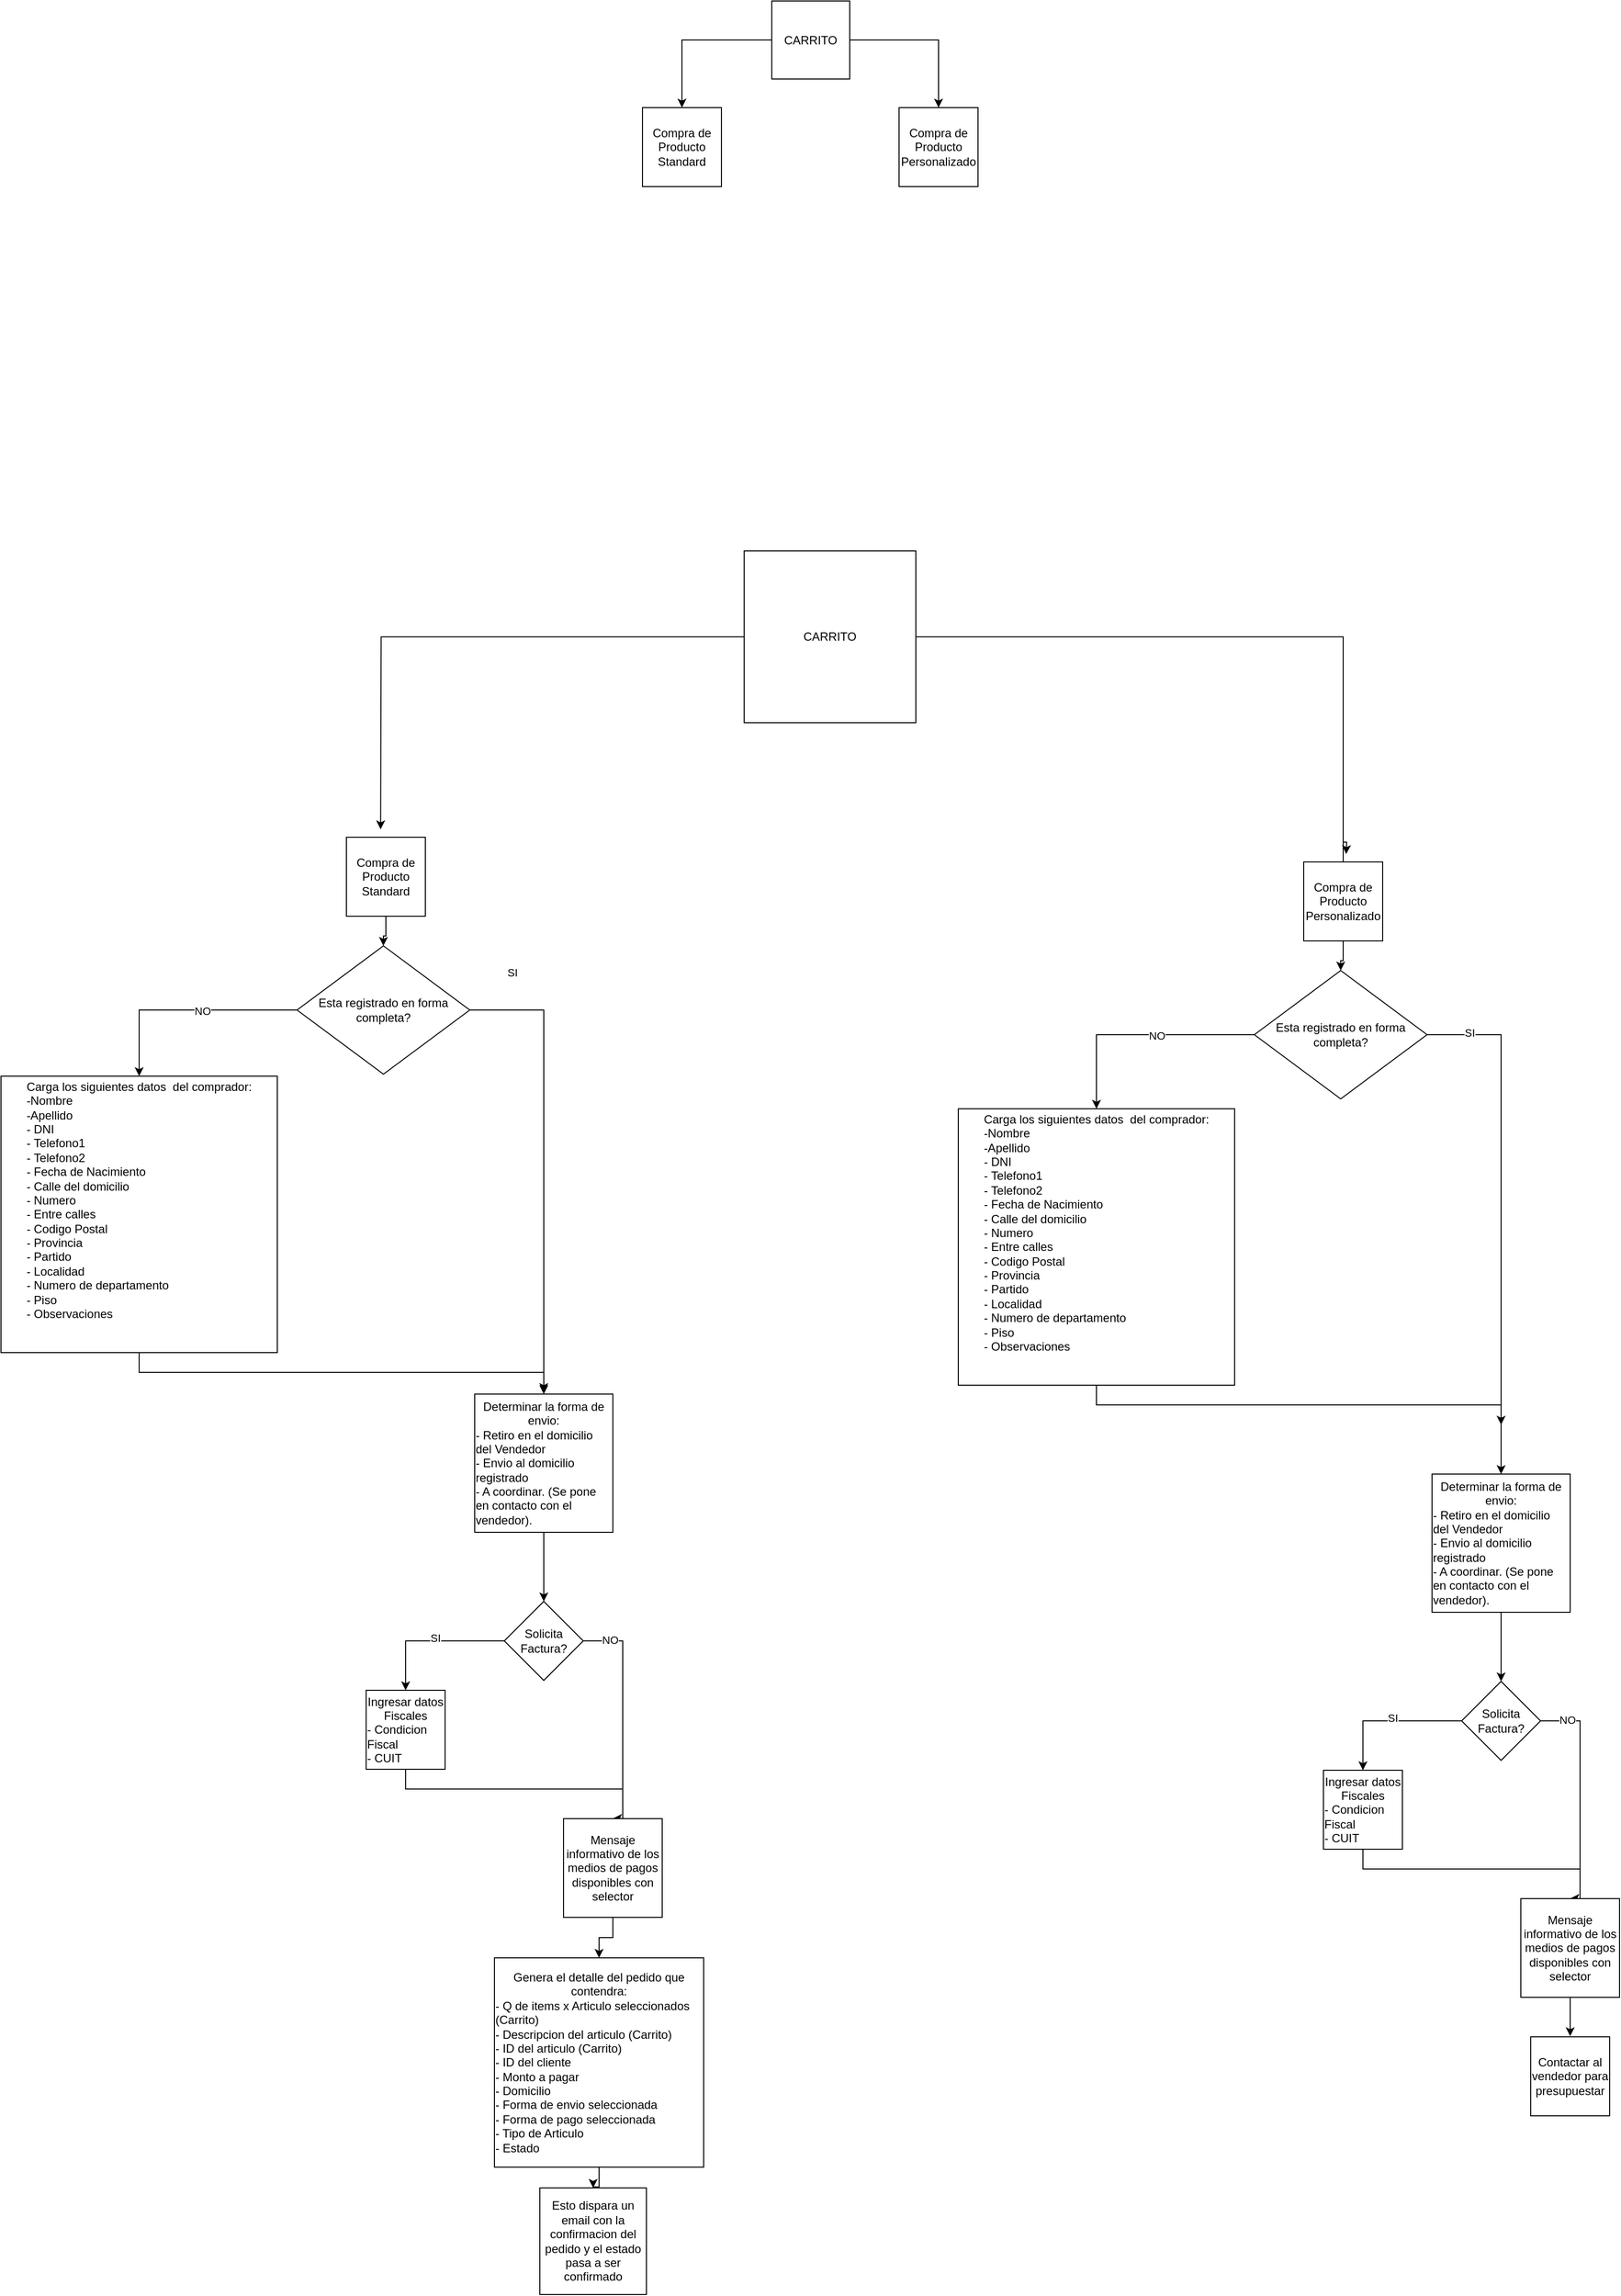 <mxfile version="20.1.1" type="github">
  <diagram id="zgEDg3Iq6z1LrukRBS4-" name="Page-1">
    <mxGraphModel dx="1249" dy="2603" grid="0" gridSize="10" guides="1" tooltips="1" connect="1" arrows="1" fold="1" page="0" pageScale="1" pageWidth="850" pageHeight="1100" math="0" shadow="0">
      <root>
        <mxCell id="0" />
        <mxCell id="1" parent="0" />
        <mxCell id="2nBfpcRU1XX35dV0teV3-3" style="edgeStyle=orthogonalEdgeStyle;rounded=0;orthogonalLoop=1;jettySize=auto;html=1;entryX=0.5;entryY=0;entryDx=0;entryDy=0;" edge="1" parent="1" source="2nBfpcRU1XX35dV0teV3-1" target="2nBfpcRU1XX35dV0teV3-2">
          <mxGeometry relative="1" as="geometry" />
        </mxCell>
        <mxCell id="2nBfpcRU1XX35dV0teV3-1" value="Compra de Producto Standard" style="whiteSpace=wrap;html=1;aspect=fixed;" vertex="1" parent="1">
          <mxGeometry x="240" y="30" width="80" height="80" as="geometry" />
        </mxCell>
        <mxCell id="2nBfpcRU1XX35dV0teV3-5" style="edgeStyle=orthogonalEdgeStyle;rounded=0;orthogonalLoop=1;jettySize=auto;html=1;" edge="1" parent="1" source="2nBfpcRU1XX35dV0teV3-2" target="2nBfpcRU1XX35dV0teV3-4">
          <mxGeometry relative="1" as="geometry" />
        </mxCell>
        <mxCell id="2nBfpcRU1XX35dV0teV3-7" value="NO" style="edgeLabel;html=1;align=center;verticalAlign=middle;resizable=0;points=[];" vertex="1" connectable="0" parent="2nBfpcRU1XX35dV0teV3-5">
          <mxGeometry x="-0.153" y="1" relative="1" as="geometry">
            <mxPoint as="offset" />
          </mxGeometry>
        </mxCell>
        <mxCell id="2nBfpcRU1XX35dV0teV3-9" style="edgeStyle=orthogonalEdgeStyle;rounded=0;orthogonalLoop=1;jettySize=auto;html=1;entryX=0.5;entryY=0;entryDx=0;entryDy=0;" edge="1" parent="1" source="2nBfpcRU1XX35dV0teV3-2" target="2nBfpcRU1XX35dV0teV3-8">
          <mxGeometry relative="1" as="geometry">
            <mxPoint x="450" y="230" as="targetPoint" />
          </mxGeometry>
        </mxCell>
        <mxCell id="2nBfpcRU1XX35dV0teV3-10" value="SI" style="edgeLabel;html=1;align=center;verticalAlign=middle;resizable=0;points=[];" vertex="1" connectable="0" parent="2nBfpcRU1XX35dV0teV3-9">
          <mxGeometry x="0.283" y="1" relative="1" as="geometry">
            <mxPoint x="-33" y="-261" as="offset" />
          </mxGeometry>
        </mxCell>
        <mxCell id="2nBfpcRU1XX35dV0teV3-2" value="Esta registrado en forma completa?" style="rhombus;whiteSpace=wrap;html=1;" vertex="1" parent="1">
          <mxGeometry x="190" y="140" width="175" height="130" as="geometry" />
        </mxCell>
        <mxCell id="2nBfpcRU1XX35dV0teV3-16" style="edgeStyle=orthogonalEdgeStyle;rounded=0;orthogonalLoop=1;jettySize=auto;html=1;" edge="1" parent="1">
          <mxGeometry relative="1" as="geometry">
            <mxPoint x="440" y="592" as="targetPoint" />
            <mxPoint x="30" y="544" as="sourcePoint" />
            <Array as="points">
              <mxPoint x="30" y="572" />
              <mxPoint x="440" y="572" />
            </Array>
          </mxGeometry>
        </mxCell>
        <mxCell id="2nBfpcRU1XX35dV0teV3-4" value="&lt;div style=&quot;text-align: left;&quot;&gt;&lt;span style=&quot;background-color: initial;&quot;&gt;Carga los siguientes datos&amp;nbsp; del comprador:&lt;/span&gt;&lt;/div&gt;&lt;div style=&quot;text-align: justify;&quot;&gt;&lt;span style=&quot;background-color: initial;&quot;&gt;-Nombre&lt;/span&gt;&lt;/div&gt;&lt;div style=&quot;text-align: justify;&quot;&gt;&lt;span style=&quot;background-color: initial;&quot;&gt;-Apellido&lt;/span&gt;&lt;/div&gt;&lt;div style=&quot;text-align: justify;&quot;&gt;&lt;span style=&quot;background-color: initial;&quot;&gt;- DNI&lt;/span&gt;&lt;/div&gt;&lt;div style=&quot;text-align: justify;&quot;&gt;&lt;span style=&quot;background-color: initial;&quot;&gt;-&amp;nbsp;&lt;/span&gt;&lt;span style=&quot;background-color: initial;&quot;&gt;Telefono1&lt;/span&gt;&lt;/div&gt;&lt;span style=&quot;&quot;&gt;&lt;div style=&quot;text-align: justify;&quot;&gt;&lt;span style=&quot;background-color: initial;&quot;&gt;-&amp;nbsp;&lt;/span&gt;&lt;span style=&quot;background-color: initial;&quot;&gt;Telefono2&lt;/span&gt;&lt;/div&gt;&lt;/span&gt;&lt;span style=&quot;&quot;&gt;&lt;div style=&quot;text-align: justify;&quot;&gt;&lt;span style=&quot;background-color: initial;&quot;&gt;- Fecha de Nacimiento&lt;/span&gt;&lt;/div&gt;&lt;div style=&quot;text-align: justify;&quot;&gt;&lt;span style=&quot;background-color: initial;&quot;&gt;- Calle del domicilio&lt;/span&gt;&lt;/div&gt;&lt;div style=&quot;text-align: justify;&quot;&gt;&lt;span style=&quot;background-color: initial;&quot;&gt;- Numero&lt;/span&gt;&lt;/div&gt;&lt;div style=&quot;text-align: justify;&quot;&gt;&lt;span style=&quot;background-color: initial;&quot;&gt;- Entre calles&lt;/span&gt;&lt;/div&gt;&lt;div style=&quot;text-align: justify;&quot;&gt;&lt;span style=&quot;background-color: initial;&quot;&gt;- Codigo Postal&lt;/span&gt;&lt;/div&gt;&lt;div style=&quot;text-align: justify;&quot;&gt;&lt;span style=&quot;background-color: initial;&quot;&gt;- Provincia&lt;/span&gt;&lt;/div&gt;&lt;div style=&quot;text-align: justify;&quot;&gt;&lt;span style=&quot;background-color: initial;&quot;&gt;- Partido&lt;/span&gt;&lt;/div&gt;&lt;div style=&quot;text-align: justify;&quot;&gt;&lt;span style=&quot;background-color: initial;&quot;&gt;- Localidad&lt;/span&gt;&lt;/div&gt;&lt;div style=&quot;text-align: justify;&quot;&gt;&lt;span style=&quot;background-color: initial;&quot;&gt;- Numero de departamento&lt;/span&gt;&lt;/div&gt;&lt;div style=&quot;text-align: justify;&quot;&gt;&lt;span style=&quot;background-color: initial;&quot;&gt;- Piso&lt;/span&gt;&lt;/div&gt;&lt;div style=&quot;text-align: justify;&quot;&gt;&lt;span style=&quot;background-color: initial;&quot;&gt;- Observaciones&lt;/span&gt;&lt;/div&gt;&lt;div style=&quot;text-align: justify;&quot;&gt;&lt;br&gt;&lt;/div&gt;&lt;/span&gt;&lt;span style=&quot;&quot;&gt;&lt;div style=&quot;text-align: justify;&quot;&gt;&lt;br&gt;&lt;/div&gt;&lt;/span&gt;" style="whiteSpace=wrap;html=1;aspect=fixed;" vertex="1" parent="1">
          <mxGeometry x="-110" y="272" width="280" height="280" as="geometry" />
        </mxCell>
        <mxCell id="2nBfpcRU1XX35dV0teV3-13" style="edgeStyle=orthogonalEdgeStyle;rounded=0;orthogonalLoop=1;jettySize=auto;html=1;entryX=0.5;entryY=0;entryDx=0;entryDy=0;" edge="1" parent="1" source="2nBfpcRU1XX35dV0teV3-8" target="2nBfpcRU1XX35dV0teV3-12">
          <mxGeometry relative="1" as="geometry" />
        </mxCell>
        <mxCell id="2nBfpcRU1XX35dV0teV3-8" value="Determinar la forma de envio:&lt;br&gt;&lt;div style=&quot;text-align: left;&quot;&gt;&lt;span style=&quot;background-color: initial;&quot;&gt;- Retiro en el domicilio del Vendedor&lt;/span&gt;&lt;/div&gt;&lt;div style=&quot;text-align: left;&quot;&gt;&lt;span style=&quot;background-color: initial;&quot;&gt;- Envio al domicilio registrado&lt;/span&gt;&lt;/div&gt;&lt;div style=&quot;text-align: left;&quot;&gt;&lt;span style=&quot;background-color: initial;&quot;&gt;- A coordinar. (Se pone en contacto con el vendedor).&lt;/span&gt;&lt;/div&gt;" style="rounded=0;whiteSpace=wrap;html=1;" vertex="1" parent="1">
          <mxGeometry x="370" y="594" width="140" height="140" as="geometry" />
        </mxCell>
        <mxCell id="2nBfpcRU1XX35dV0teV3-15" style="edgeStyle=orthogonalEdgeStyle;rounded=0;orthogonalLoop=1;jettySize=auto;html=1;" edge="1" parent="1" source="2nBfpcRU1XX35dV0teV3-12" target="2nBfpcRU1XX35dV0teV3-14">
          <mxGeometry relative="1" as="geometry" />
        </mxCell>
        <mxCell id="2nBfpcRU1XX35dV0teV3-17" value="SI" style="edgeLabel;html=1;align=center;verticalAlign=middle;resizable=0;points=[];" vertex="1" connectable="0" parent="2nBfpcRU1XX35dV0teV3-15">
          <mxGeometry x="0.049" y="-3" relative="1" as="geometry">
            <mxPoint x="8" as="offset" />
          </mxGeometry>
        </mxCell>
        <mxCell id="2nBfpcRU1XX35dV0teV3-20" style="edgeStyle=orthogonalEdgeStyle;rounded=0;orthogonalLoop=1;jettySize=auto;html=1;entryX=0.5;entryY=0;entryDx=0;entryDy=0;" edge="1" parent="1" source="2nBfpcRU1XX35dV0teV3-12" target="2nBfpcRU1XX35dV0teV3-19">
          <mxGeometry relative="1" as="geometry">
            <mxPoint x="520" y="1024" as="targetPoint" />
            <Array as="points">
              <mxPoint x="520" y="844" />
            </Array>
          </mxGeometry>
        </mxCell>
        <mxCell id="2nBfpcRU1XX35dV0teV3-23" value="NO" style="edgeLabel;html=1;align=center;verticalAlign=middle;resizable=0;points=[];" vertex="1" connectable="0" parent="2nBfpcRU1XX35dV0teV3-20">
          <mxGeometry x="-0.765" y="1" relative="1" as="geometry">
            <mxPoint as="offset" />
          </mxGeometry>
        </mxCell>
        <mxCell id="2nBfpcRU1XX35dV0teV3-12" value="Solicita Factura?" style="rhombus;whiteSpace=wrap;html=1;" vertex="1" parent="1">
          <mxGeometry x="400" y="804" width="80" height="80" as="geometry" />
        </mxCell>
        <mxCell id="2nBfpcRU1XX35dV0teV3-21" style="edgeStyle=orthogonalEdgeStyle;rounded=0;orthogonalLoop=1;jettySize=auto;html=1;entryX=0.5;entryY=0;entryDx=0;entryDy=0;" edge="1" parent="1" source="2nBfpcRU1XX35dV0teV3-14" target="2nBfpcRU1XX35dV0teV3-19">
          <mxGeometry relative="1" as="geometry">
            <Array as="points">
              <mxPoint x="300" y="994" />
              <mxPoint x="520" y="994" />
            </Array>
          </mxGeometry>
        </mxCell>
        <mxCell id="2nBfpcRU1XX35dV0teV3-14" value="&lt;span style=&quot;&quot;&gt;Ingresar datos Fiscales&lt;br&gt;&lt;div style=&quot;text-align: left;&quot;&gt;&lt;span style=&quot;background-color: initial;&quot;&gt;- Condicion Fiscal&lt;/span&gt;&lt;/div&gt;&lt;div style=&quot;text-align: left;&quot;&gt;&lt;span style=&quot;background-color: initial;&quot;&gt;- CUIT&lt;/span&gt;&lt;/div&gt;&lt;/span&gt;" style="whiteSpace=wrap;html=1;aspect=fixed;" vertex="1" parent="1">
          <mxGeometry x="260" y="894" width="80" height="80" as="geometry" />
        </mxCell>
        <mxCell id="2nBfpcRU1XX35dV0teV3-26" style="edgeStyle=orthogonalEdgeStyle;rounded=0;orthogonalLoop=1;jettySize=auto;html=1;entryX=0.5;entryY=0;entryDx=0;entryDy=0;" edge="1" parent="1" source="2nBfpcRU1XX35dV0teV3-19" target="2nBfpcRU1XX35dV0teV3-25">
          <mxGeometry relative="1" as="geometry" />
        </mxCell>
        <mxCell id="2nBfpcRU1XX35dV0teV3-19" value="Mensaje informativo de los medios de pagos disponibles con selector" style="whiteSpace=wrap;html=1;aspect=fixed;" vertex="1" parent="1">
          <mxGeometry x="460" y="1024" width="100" height="100" as="geometry" />
        </mxCell>
        <mxCell id="2nBfpcRU1XX35dV0teV3-73" style="edgeStyle=orthogonalEdgeStyle;rounded=0;orthogonalLoop=1;jettySize=auto;html=1;entryX=0.5;entryY=0;entryDx=0;entryDy=0;" edge="1" parent="1" source="2nBfpcRU1XX35dV0teV3-25" target="2nBfpcRU1XX35dV0teV3-72">
          <mxGeometry relative="1" as="geometry" />
        </mxCell>
        <mxCell id="2nBfpcRU1XX35dV0teV3-25" value="Genera el detalle del pedido que contendra:&lt;br&gt;&lt;div style=&quot;text-align: left;&quot;&gt;&lt;span style=&quot;background-color: initial;&quot;&gt;- Q de items x Articulo seleccionados (Carrito)&lt;/span&gt;&lt;/div&gt;&lt;div style=&quot;text-align: left;&quot;&gt;&lt;span style=&quot;background-color: initial;&quot;&gt;- Descripcion del articulo (Carrito)&lt;/span&gt;&lt;/div&gt;&lt;div style=&quot;text-align: left;&quot;&gt;&lt;span style=&quot;background-color: initial;&quot;&gt;-&amp;nbsp;&lt;/span&gt;&lt;span style=&quot;background-color: initial;&quot;&gt;ID del articulo&amp;nbsp;&lt;/span&gt;&lt;span style=&quot;background-color: initial;&quot;&gt;(Carrito)&lt;/span&gt;&lt;/div&gt;&lt;div style=&quot;text-align: left;&quot;&gt;&lt;span style=&quot;background-color: initial;&quot;&gt;- ID del cliente&lt;/span&gt;&lt;/div&gt;&lt;div style=&quot;text-align: left;&quot;&gt;&lt;span style=&quot;background-color: initial;&quot;&gt;- Monto a pagar&lt;/span&gt;&lt;/div&gt;&lt;div style=&quot;text-align: left;&quot;&gt;&lt;span style=&quot;background-color: initial;&quot;&gt;- Domicilio&lt;/span&gt;&lt;/div&gt;&lt;div style=&quot;text-align: left;&quot;&gt;&lt;span style=&quot;background-color: initial;&quot;&gt;- Forma de envio seleccionada&lt;/span&gt;&lt;/div&gt;&lt;div style=&quot;text-align: left;&quot;&gt;&lt;span style=&quot;background-color: initial;&quot;&gt;- Forma de pago seleccionada&lt;/span&gt;&lt;/div&gt;&lt;div style=&quot;text-align: left;&quot;&gt;&lt;span style=&quot;background-color: initial;&quot;&gt;- Tipo de Articulo&lt;/span&gt;&lt;/div&gt;&lt;div style=&quot;text-align: left;&quot;&gt;- Estado&lt;/div&gt;" style="whiteSpace=wrap;html=1;aspect=fixed;" vertex="1" parent="1">
          <mxGeometry x="390" y="1165" width="212" height="212" as="geometry" />
        </mxCell>
        <mxCell id="2nBfpcRU1XX35dV0teV3-31" style="edgeStyle=orthogonalEdgeStyle;rounded=0;orthogonalLoop=1;jettySize=auto;html=1;entryX=0.5;entryY=0;entryDx=0;entryDy=0;" edge="1" parent="1" source="2nBfpcRU1XX35dV0teV3-32" target="2nBfpcRU1XX35dV0teV3-37">
          <mxGeometry relative="1" as="geometry" />
        </mxCell>
        <mxCell id="2nBfpcRU1XX35dV0teV3-33" style="edgeStyle=orthogonalEdgeStyle;rounded=0;orthogonalLoop=1;jettySize=auto;html=1;" edge="1" parent="1" source="2nBfpcRU1XX35dV0teV3-37" target="2nBfpcRU1XX35dV0teV3-39">
          <mxGeometry relative="1" as="geometry" />
        </mxCell>
        <mxCell id="2nBfpcRU1XX35dV0teV3-34" value="NO" style="edgeLabel;html=1;align=center;verticalAlign=middle;resizable=0;points=[];" vertex="1" connectable="0" parent="2nBfpcRU1XX35dV0teV3-33">
          <mxGeometry x="-0.153" y="1" relative="1" as="geometry">
            <mxPoint as="offset" />
          </mxGeometry>
        </mxCell>
        <mxCell id="2nBfpcRU1XX35dV0teV3-35" style="edgeStyle=orthogonalEdgeStyle;rounded=0;orthogonalLoop=1;jettySize=auto;html=1;entryX=0.5;entryY=0;entryDx=0;entryDy=0;" edge="1" parent="1" source="2nBfpcRU1XX35dV0teV3-37" target="2nBfpcRU1XX35dV0teV3-41">
          <mxGeometry relative="1" as="geometry">
            <mxPoint x="1420" y="255" as="targetPoint" />
          </mxGeometry>
        </mxCell>
        <mxCell id="2nBfpcRU1XX35dV0teV3-36" value="SI" style="edgeLabel;html=1;align=center;verticalAlign=middle;resizable=0;points=[];" vertex="1" connectable="0" parent="2nBfpcRU1XX35dV0teV3-35">
          <mxGeometry x="0.283" y="1" relative="1" as="geometry">
            <mxPoint x="-33" y="-261" as="offset" />
          </mxGeometry>
        </mxCell>
        <mxCell id="2nBfpcRU1XX35dV0teV3-37" value="Esta registrado en forma completa?" style="rhombus;whiteSpace=wrap;html=1;" vertex="1" parent="1">
          <mxGeometry x="1160" y="165" width="175" height="130" as="geometry" />
        </mxCell>
        <mxCell id="2nBfpcRU1XX35dV0teV3-38" style="edgeStyle=orthogonalEdgeStyle;rounded=0;orthogonalLoop=1;jettySize=auto;html=1;" edge="1" parent="1" source="2nBfpcRU1XX35dV0teV3-39">
          <mxGeometry relative="1" as="geometry">
            <mxPoint x="1410" y="625" as="targetPoint" />
            <Array as="points">
              <mxPoint x="1000" y="605" />
              <mxPoint x="1410" y="605" />
            </Array>
          </mxGeometry>
        </mxCell>
        <mxCell id="2nBfpcRU1XX35dV0teV3-39" value="&lt;div style=&quot;text-align: left;&quot;&gt;&lt;span style=&quot;background-color: initial;&quot;&gt;Carga los siguientes datos&amp;nbsp; del comprador:&lt;/span&gt;&lt;/div&gt;&lt;div style=&quot;text-align: justify;&quot;&gt;&lt;span style=&quot;background-color: initial;&quot;&gt;-Nombre&lt;/span&gt;&lt;/div&gt;&lt;div style=&quot;text-align: justify;&quot;&gt;&lt;span style=&quot;background-color: initial;&quot;&gt;-Apellido&lt;/span&gt;&lt;/div&gt;&lt;div style=&quot;text-align: justify;&quot;&gt;&lt;span style=&quot;background-color: initial;&quot;&gt;- DNI&lt;/span&gt;&lt;/div&gt;&lt;div style=&quot;text-align: justify;&quot;&gt;&lt;span style=&quot;background-color: initial;&quot;&gt;-&amp;nbsp;&lt;/span&gt;&lt;span style=&quot;background-color: initial;&quot;&gt;Telefono1&lt;/span&gt;&lt;/div&gt;&lt;span style=&quot;&quot;&gt;&lt;div style=&quot;text-align: justify;&quot;&gt;&lt;span style=&quot;background-color: initial;&quot;&gt;-&amp;nbsp;&lt;/span&gt;&lt;span style=&quot;background-color: initial;&quot;&gt;Telefono2&lt;/span&gt;&lt;/div&gt;&lt;/span&gt;&lt;span style=&quot;&quot;&gt;&lt;div style=&quot;text-align: justify;&quot;&gt;&lt;span style=&quot;background-color: initial;&quot;&gt;- Fecha de Nacimiento&lt;/span&gt;&lt;/div&gt;&lt;div style=&quot;text-align: justify;&quot;&gt;&lt;span style=&quot;background-color: initial;&quot;&gt;- Calle del domicilio&lt;/span&gt;&lt;/div&gt;&lt;div style=&quot;text-align: justify;&quot;&gt;&lt;span style=&quot;background-color: initial;&quot;&gt;- Numero&lt;/span&gt;&lt;/div&gt;&lt;div style=&quot;text-align: justify;&quot;&gt;&lt;span style=&quot;background-color: initial;&quot;&gt;- Entre calles&lt;/span&gt;&lt;/div&gt;&lt;div style=&quot;text-align: justify;&quot;&gt;&lt;span style=&quot;background-color: initial;&quot;&gt;- Codigo Postal&lt;/span&gt;&lt;/div&gt;&lt;div style=&quot;text-align: justify;&quot;&gt;&lt;span style=&quot;background-color: initial;&quot;&gt;- Provincia&lt;/span&gt;&lt;/div&gt;&lt;div style=&quot;text-align: justify;&quot;&gt;&lt;span style=&quot;background-color: initial;&quot;&gt;- Partido&lt;/span&gt;&lt;/div&gt;&lt;div style=&quot;text-align: justify;&quot;&gt;&lt;span style=&quot;background-color: initial;&quot;&gt;- Localidad&lt;/span&gt;&lt;/div&gt;&lt;div style=&quot;text-align: justify;&quot;&gt;&lt;span style=&quot;background-color: initial;&quot;&gt;- Numero de departamento&lt;/span&gt;&lt;/div&gt;&lt;div style=&quot;text-align: justify;&quot;&gt;&lt;span style=&quot;background-color: initial;&quot;&gt;- Piso&lt;/span&gt;&lt;/div&gt;&lt;div style=&quot;text-align: justify;&quot;&gt;&lt;span style=&quot;background-color: initial;&quot;&gt;- Observaciones&lt;/span&gt;&lt;/div&gt;&lt;div style=&quot;text-align: justify;&quot;&gt;&lt;br&gt;&lt;/div&gt;&lt;/span&gt;&lt;span style=&quot;&quot;&gt;&lt;div style=&quot;text-align: justify;&quot;&gt;&lt;br&gt;&lt;/div&gt;&lt;/span&gt;" style="whiteSpace=wrap;html=1;aspect=fixed;" vertex="1" parent="1">
          <mxGeometry x="860" y="305" width="280" height="280" as="geometry" />
        </mxCell>
        <mxCell id="2nBfpcRU1XX35dV0teV3-40" style="edgeStyle=orthogonalEdgeStyle;rounded=0;orthogonalLoop=1;jettySize=auto;html=1;entryX=0.5;entryY=0;entryDx=0;entryDy=0;" edge="1" parent="1" source="2nBfpcRU1XX35dV0teV3-41" target="2nBfpcRU1XX35dV0teV3-46">
          <mxGeometry relative="1" as="geometry" />
        </mxCell>
        <mxCell id="2nBfpcRU1XX35dV0teV3-41" value="Determinar la forma de envio:&lt;br&gt;&lt;div style=&quot;text-align: left;&quot;&gt;&lt;span style=&quot;background-color: initial;&quot;&gt;- Retiro en el domicilio del Vendedor&lt;/span&gt;&lt;/div&gt;&lt;div style=&quot;text-align: left;&quot;&gt;&lt;span style=&quot;background-color: initial;&quot;&gt;- Envio al domicilio registrado&lt;/span&gt;&lt;/div&gt;&lt;div style=&quot;text-align: left;&quot;&gt;&lt;span style=&quot;background-color: initial;&quot;&gt;- A coordinar. (Se pone en contacto con el vendedor).&lt;/span&gt;&lt;/div&gt;" style="rounded=0;whiteSpace=wrap;html=1;" vertex="1" parent="1">
          <mxGeometry x="1340" y="675" width="140" height="140" as="geometry" />
        </mxCell>
        <mxCell id="2nBfpcRU1XX35dV0teV3-42" style="edgeStyle=orthogonalEdgeStyle;rounded=0;orthogonalLoop=1;jettySize=auto;html=1;" edge="1" parent="1" source="2nBfpcRU1XX35dV0teV3-46" target="2nBfpcRU1XX35dV0teV3-48">
          <mxGeometry relative="1" as="geometry" />
        </mxCell>
        <mxCell id="2nBfpcRU1XX35dV0teV3-43" value="SI" style="edgeLabel;html=1;align=center;verticalAlign=middle;resizable=0;points=[];" vertex="1" connectable="0" parent="2nBfpcRU1XX35dV0teV3-42">
          <mxGeometry x="0.049" y="-3" relative="1" as="geometry">
            <mxPoint x="8" as="offset" />
          </mxGeometry>
        </mxCell>
        <mxCell id="2nBfpcRU1XX35dV0teV3-44" style="edgeStyle=orthogonalEdgeStyle;rounded=0;orthogonalLoop=1;jettySize=auto;html=1;entryX=0.5;entryY=0;entryDx=0;entryDy=0;" edge="1" parent="1" source="2nBfpcRU1XX35dV0teV3-46" target="2nBfpcRU1XX35dV0teV3-50">
          <mxGeometry relative="1" as="geometry">
            <mxPoint x="1490" y="1105" as="targetPoint" />
            <Array as="points">
              <mxPoint x="1490" y="925" />
            </Array>
          </mxGeometry>
        </mxCell>
        <mxCell id="2nBfpcRU1XX35dV0teV3-45" value="NO" style="edgeLabel;html=1;align=center;verticalAlign=middle;resizable=0;points=[];" vertex="1" connectable="0" parent="2nBfpcRU1XX35dV0teV3-44">
          <mxGeometry x="-0.765" y="1" relative="1" as="geometry">
            <mxPoint as="offset" />
          </mxGeometry>
        </mxCell>
        <mxCell id="2nBfpcRU1XX35dV0teV3-46" value="Solicita Factura?" style="rhombus;whiteSpace=wrap;html=1;" vertex="1" parent="1">
          <mxGeometry x="1370" y="885" width="80" height="80" as="geometry" />
        </mxCell>
        <mxCell id="2nBfpcRU1XX35dV0teV3-47" style="edgeStyle=orthogonalEdgeStyle;rounded=0;orthogonalLoop=1;jettySize=auto;html=1;entryX=0.5;entryY=0;entryDx=0;entryDy=0;" edge="1" parent="1" source="2nBfpcRU1XX35dV0teV3-48" target="2nBfpcRU1XX35dV0teV3-50">
          <mxGeometry relative="1" as="geometry">
            <Array as="points">
              <mxPoint x="1270" y="1075" />
              <mxPoint x="1490" y="1075" />
            </Array>
          </mxGeometry>
        </mxCell>
        <mxCell id="2nBfpcRU1XX35dV0teV3-48" value="&lt;span style=&quot;&quot;&gt;Ingresar datos Fiscales&lt;br&gt;&lt;div style=&quot;text-align: left;&quot;&gt;&lt;span style=&quot;background-color: initial;&quot;&gt;- Condicion Fiscal&lt;/span&gt;&lt;/div&gt;&lt;div style=&quot;text-align: left;&quot;&gt;&lt;span style=&quot;background-color: initial;&quot;&gt;- CUIT&lt;/span&gt;&lt;/div&gt;&lt;/span&gt;" style="whiteSpace=wrap;html=1;aspect=fixed;" vertex="1" parent="1">
          <mxGeometry x="1230" y="975" width="80" height="80" as="geometry" />
        </mxCell>
        <mxCell id="2nBfpcRU1XX35dV0teV3-71" style="edgeStyle=orthogonalEdgeStyle;rounded=0;orthogonalLoop=1;jettySize=auto;html=1;" edge="1" parent="1" source="2nBfpcRU1XX35dV0teV3-50">
          <mxGeometry relative="1" as="geometry">
            <mxPoint x="1480" y="1244.333" as="targetPoint" />
          </mxGeometry>
        </mxCell>
        <mxCell id="2nBfpcRU1XX35dV0teV3-50" value="Mensaje informativo de los medios de pagos disponibles con selector" style="whiteSpace=wrap;html=1;aspect=fixed;" vertex="1" parent="1">
          <mxGeometry x="1430" y="1105" width="100" height="100" as="geometry" />
        </mxCell>
        <mxCell id="2nBfpcRU1XX35dV0teV3-53" style="edgeStyle=orthogonalEdgeStyle;rounded=0;orthogonalLoop=1;jettySize=auto;html=1;" edge="1" parent="1" source="2nBfpcRU1XX35dV0teV3-52">
          <mxGeometry relative="1" as="geometry">
            <mxPoint x="274.667" y="22" as="targetPoint" />
          </mxGeometry>
        </mxCell>
        <mxCell id="2nBfpcRU1XX35dV0teV3-54" style="edgeStyle=orthogonalEdgeStyle;rounded=0;orthogonalLoop=1;jettySize=auto;html=1;startArrow=none;" edge="1" parent="1" source="2nBfpcRU1XX35dV0teV3-32">
          <mxGeometry relative="1" as="geometry">
            <mxPoint x="1253" y="47" as="targetPoint" />
          </mxGeometry>
        </mxCell>
        <mxCell id="2nBfpcRU1XX35dV0teV3-52" value="CARRITO" style="whiteSpace=wrap;html=1;aspect=fixed;" vertex="1" parent="1">
          <mxGeometry x="643" y="-260" width="174" height="174" as="geometry" />
        </mxCell>
        <mxCell id="2nBfpcRU1XX35dV0teV3-32" value="Compra de Producto Personalizado" style="whiteSpace=wrap;html=1;aspect=fixed;" vertex="1" parent="1">
          <mxGeometry x="1210" y="55" width="80" height="80" as="geometry" />
        </mxCell>
        <mxCell id="2nBfpcRU1XX35dV0teV3-60" value="" style="edgeStyle=orthogonalEdgeStyle;rounded=0;orthogonalLoop=1;jettySize=auto;html=1;endArrow=none;" edge="1" parent="1" source="2nBfpcRU1XX35dV0teV3-52" target="2nBfpcRU1XX35dV0teV3-32">
          <mxGeometry relative="1" as="geometry">
            <mxPoint x="1253" y="47" as="targetPoint" />
            <mxPoint x="817.0" y="-173" as="sourcePoint" />
          </mxGeometry>
        </mxCell>
        <mxCell id="2nBfpcRU1XX35dV0teV3-62" value="Compra de Producto Standard" style="whiteSpace=wrap;html=1;aspect=fixed;" vertex="1" parent="1">
          <mxGeometry x="540" y="-709" width="80" height="80" as="geometry" />
        </mxCell>
        <mxCell id="2nBfpcRU1XX35dV0teV3-68" style="edgeStyle=orthogonalEdgeStyle;rounded=0;orthogonalLoop=1;jettySize=auto;html=1;entryX=0.5;entryY=0;entryDx=0;entryDy=0;" edge="1" parent="1" source="2nBfpcRU1XX35dV0teV3-65" target="2nBfpcRU1XX35dV0teV3-62">
          <mxGeometry relative="1" as="geometry" />
        </mxCell>
        <mxCell id="2nBfpcRU1XX35dV0teV3-69" style="edgeStyle=orthogonalEdgeStyle;rounded=0;orthogonalLoop=1;jettySize=auto;html=1;entryX=0.5;entryY=0;entryDx=0;entryDy=0;" edge="1" parent="1" source="2nBfpcRU1XX35dV0teV3-65" target="2nBfpcRU1XX35dV0teV3-66">
          <mxGeometry relative="1" as="geometry" />
        </mxCell>
        <mxCell id="2nBfpcRU1XX35dV0teV3-65" value="CARRITO" style="whiteSpace=wrap;html=1;aspect=fixed;" vertex="1" parent="1">
          <mxGeometry x="671" y="-817" width="79" height="79" as="geometry" />
        </mxCell>
        <mxCell id="2nBfpcRU1XX35dV0teV3-66" value="Compra de Producto Personalizado" style="whiteSpace=wrap;html=1;aspect=fixed;" vertex="1" parent="1">
          <mxGeometry x="800" y="-709" width="80" height="80" as="geometry" />
        </mxCell>
        <mxCell id="2nBfpcRU1XX35dV0teV3-70" value="Contactar al vendedor para presupuestar" style="whiteSpace=wrap;html=1;aspect=fixed;" vertex="1" parent="1">
          <mxGeometry x="1440" y="1245" width="80" height="80" as="geometry" />
        </mxCell>
        <mxCell id="2nBfpcRU1XX35dV0teV3-72" value="Esto dispara un email con la confirmacion del pedido y el estado pasa a ser confirmado" style="whiteSpace=wrap;html=1;aspect=fixed;" vertex="1" parent="1">
          <mxGeometry x="436" y="1398" width="108" height="108" as="geometry" />
        </mxCell>
      </root>
    </mxGraphModel>
  </diagram>
</mxfile>
